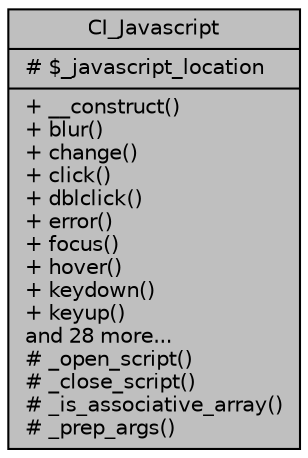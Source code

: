 digraph "CI_Javascript"
{
 // LATEX_PDF_SIZE
  edge [fontname="Helvetica",fontsize="10",labelfontname="Helvetica",labelfontsize="10"];
  node [fontname="Helvetica",fontsize="10",shape=record];
  Node2 [label="{CI_Javascript\n|# $_javascript_location\l|+ __construct()\l+ blur()\l+ change()\l+ click()\l+ dblclick()\l+ error()\l+ focus()\l+ hover()\l+ keydown()\l+ keyup()\land 28 more...\l# _open_script()\l# _close_script()\l# _is_associative_array()\l# _prep_args()\l}",height=0.2,width=0.4,color="black", fillcolor="grey75", style="filled", fontcolor="black",tooltip=" "];
}
